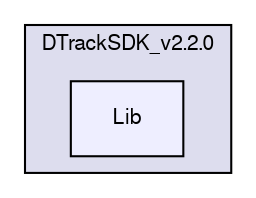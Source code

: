 digraph G {
  compound=true
  node [ fontsize=10, fontname="FreeSans"];
  edge [ labelfontsize=9, labelfontname="FreeSans"];
  subgraph clusterdir_d48e814bd4b181e55d6bddd5986ba7d3 {
    graph [ bgcolor="#ddddee", pencolor="black", label="DTrackSDK_v2.2.0" fontname="FreeSans", fontsize=10, URL="dir_d48e814bd4b181e55d6bddd5986ba7d3.html"]
  dir_e7a2ce50800d4a2c075fbcd7a9632ebc [shape=box, label="Lib", style="filled", fillcolor="#eeeeff", pencolor="black", URL="dir_e7a2ce50800d4a2c075fbcd7a9632ebc.html"];
  }
}
